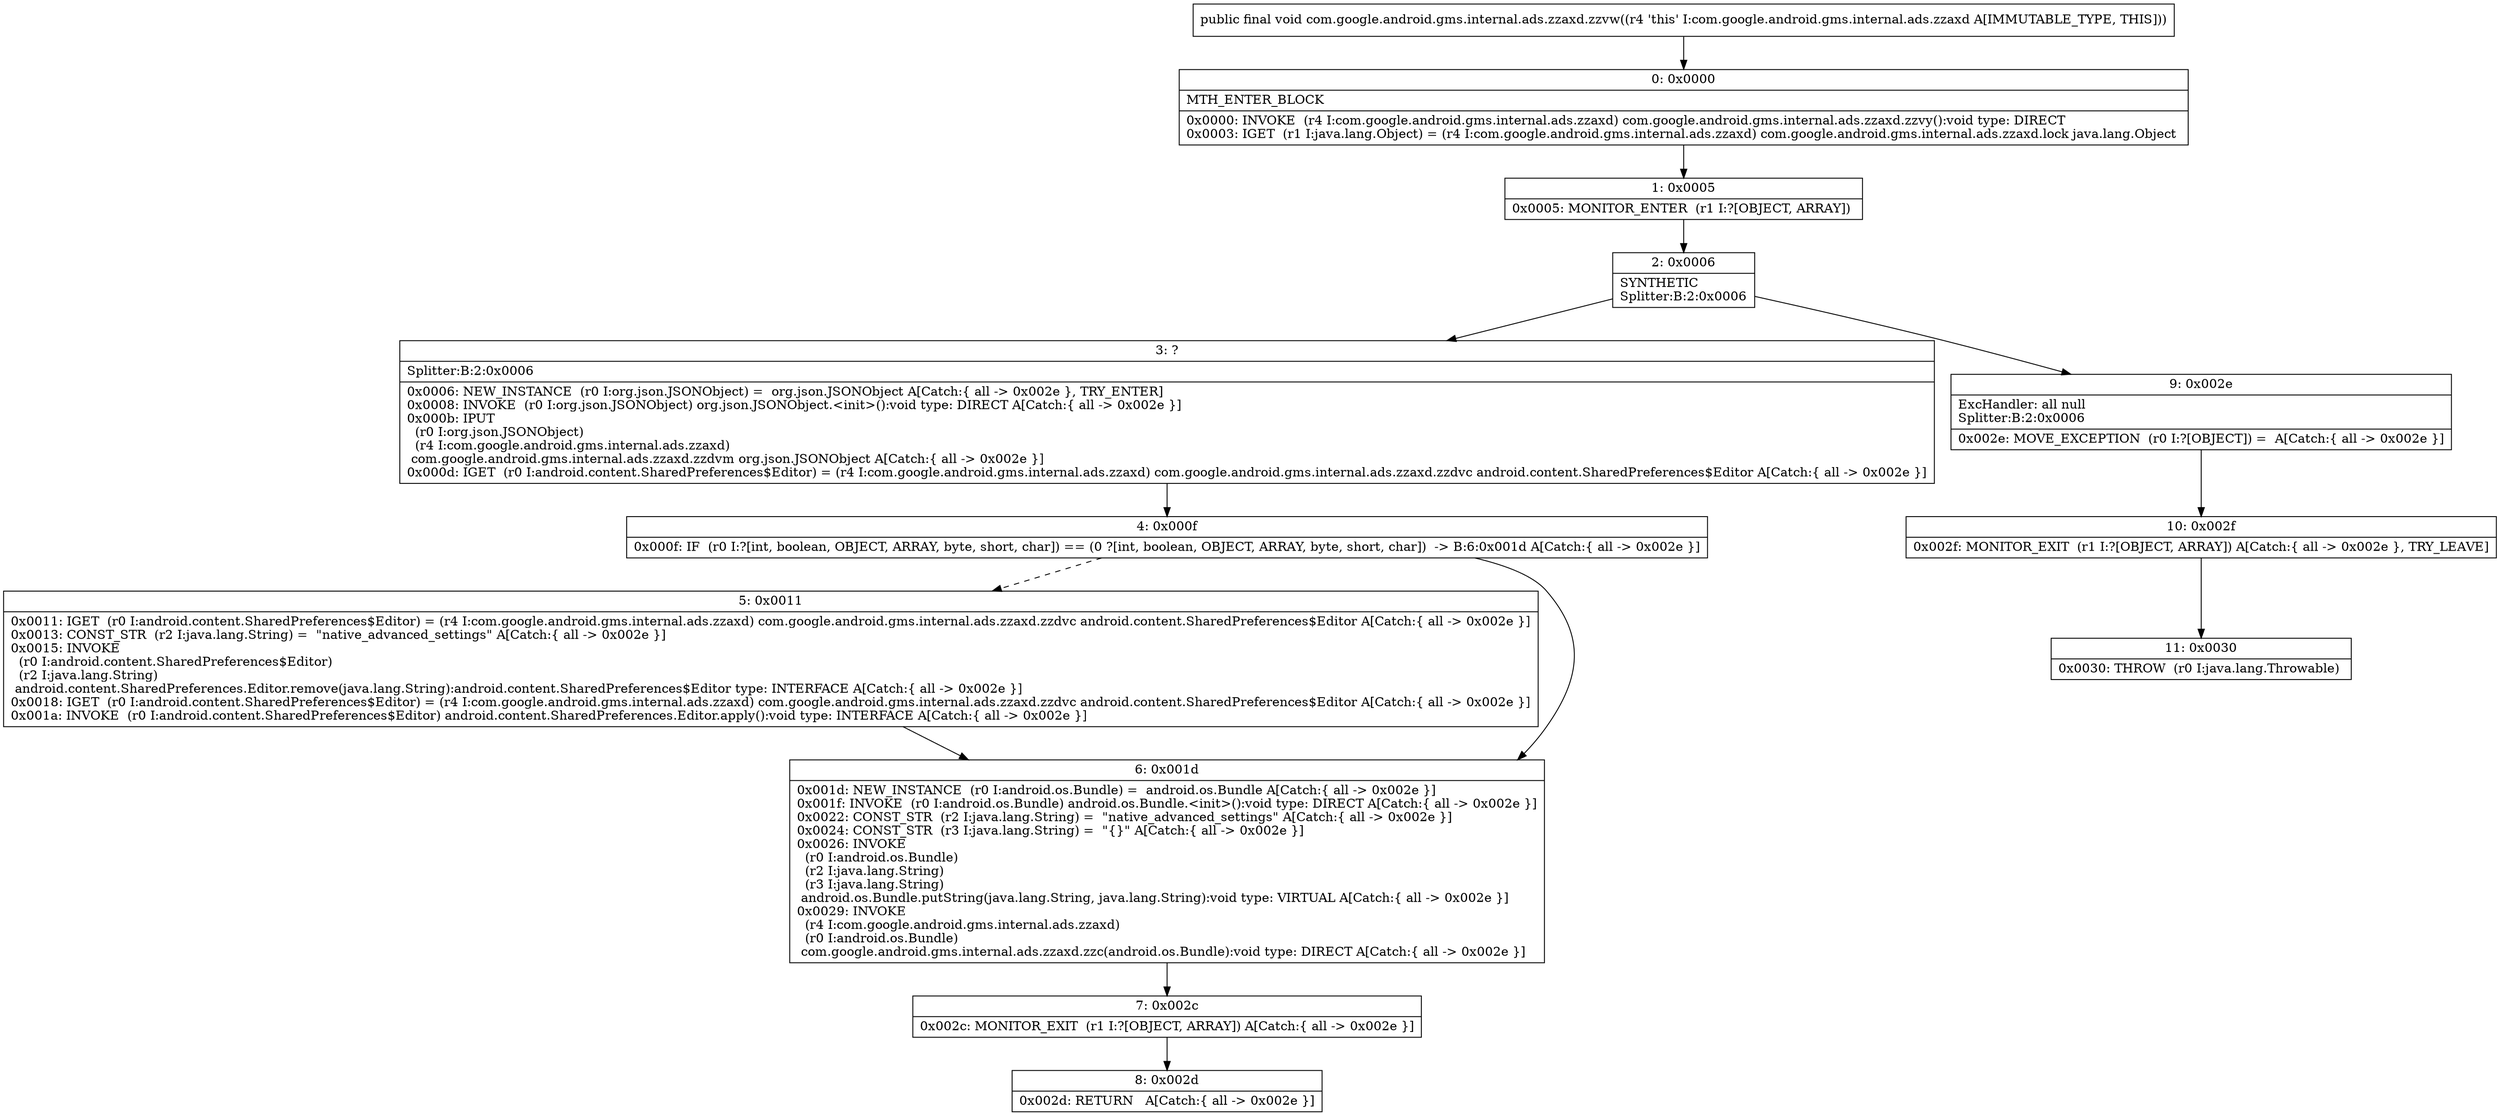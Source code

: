 digraph "CFG forcom.google.android.gms.internal.ads.zzaxd.zzvw()V" {
Node_0 [shape=record,label="{0\:\ 0x0000|MTH_ENTER_BLOCK\l|0x0000: INVOKE  (r4 I:com.google.android.gms.internal.ads.zzaxd) com.google.android.gms.internal.ads.zzaxd.zzvy():void type: DIRECT \l0x0003: IGET  (r1 I:java.lang.Object) = (r4 I:com.google.android.gms.internal.ads.zzaxd) com.google.android.gms.internal.ads.zzaxd.lock java.lang.Object \l}"];
Node_1 [shape=record,label="{1\:\ 0x0005|0x0005: MONITOR_ENTER  (r1 I:?[OBJECT, ARRAY]) \l}"];
Node_2 [shape=record,label="{2\:\ 0x0006|SYNTHETIC\lSplitter:B:2:0x0006\l}"];
Node_3 [shape=record,label="{3\:\ ?|Splitter:B:2:0x0006\l|0x0006: NEW_INSTANCE  (r0 I:org.json.JSONObject) =  org.json.JSONObject A[Catch:\{ all \-\> 0x002e \}, TRY_ENTER]\l0x0008: INVOKE  (r0 I:org.json.JSONObject) org.json.JSONObject.\<init\>():void type: DIRECT A[Catch:\{ all \-\> 0x002e \}]\l0x000b: IPUT  \l  (r0 I:org.json.JSONObject)\l  (r4 I:com.google.android.gms.internal.ads.zzaxd)\l com.google.android.gms.internal.ads.zzaxd.zzdvm org.json.JSONObject A[Catch:\{ all \-\> 0x002e \}]\l0x000d: IGET  (r0 I:android.content.SharedPreferences$Editor) = (r4 I:com.google.android.gms.internal.ads.zzaxd) com.google.android.gms.internal.ads.zzaxd.zzdvc android.content.SharedPreferences$Editor A[Catch:\{ all \-\> 0x002e \}]\l}"];
Node_4 [shape=record,label="{4\:\ 0x000f|0x000f: IF  (r0 I:?[int, boolean, OBJECT, ARRAY, byte, short, char]) == (0 ?[int, boolean, OBJECT, ARRAY, byte, short, char])  \-\> B:6:0x001d A[Catch:\{ all \-\> 0x002e \}]\l}"];
Node_5 [shape=record,label="{5\:\ 0x0011|0x0011: IGET  (r0 I:android.content.SharedPreferences$Editor) = (r4 I:com.google.android.gms.internal.ads.zzaxd) com.google.android.gms.internal.ads.zzaxd.zzdvc android.content.SharedPreferences$Editor A[Catch:\{ all \-\> 0x002e \}]\l0x0013: CONST_STR  (r2 I:java.lang.String) =  \"native_advanced_settings\" A[Catch:\{ all \-\> 0x002e \}]\l0x0015: INVOKE  \l  (r0 I:android.content.SharedPreferences$Editor)\l  (r2 I:java.lang.String)\l android.content.SharedPreferences.Editor.remove(java.lang.String):android.content.SharedPreferences$Editor type: INTERFACE A[Catch:\{ all \-\> 0x002e \}]\l0x0018: IGET  (r0 I:android.content.SharedPreferences$Editor) = (r4 I:com.google.android.gms.internal.ads.zzaxd) com.google.android.gms.internal.ads.zzaxd.zzdvc android.content.SharedPreferences$Editor A[Catch:\{ all \-\> 0x002e \}]\l0x001a: INVOKE  (r0 I:android.content.SharedPreferences$Editor) android.content.SharedPreferences.Editor.apply():void type: INTERFACE A[Catch:\{ all \-\> 0x002e \}]\l}"];
Node_6 [shape=record,label="{6\:\ 0x001d|0x001d: NEW_INSTANCE  (r0 I:android.os.Bundle) =  android.os.Bundle A[Catch:\{ all \-\> 0x002e \}]\l0x001f: INVOKE  (r0 I:android.os.Bundle) android.os.Bundle.\<init\>():void type: DIRECT A[Catch:\{ all \-\> 0x002e \}]\l0x0022: CONST_STR  (r2 I:java.lang.String) =  \"native_advanced_settings\" A[Catch:\{ all \-\> 0x002e \}]\l0x0024: CONST_STR  (r3 I:java.lang.String) =  \"\{\}\" A[Catch:\{ all \-\> 0x002e \}]\l0x0026: INVOKE  \l  (r0 I:android.os.Bundle)\l  (r2 I:java.lang.String)\l  (r3 I:java.lang.String)\l android.os.Bundle.putString(java.lang.String, java.lang.String):void type: VIRTUAL A[Catch:\{ all \-\> 0x002e \}]\l0x0029: INVOKE  \l  (r4 I:com.google.android.gms.internal.ads.zzaxd)\l  (r0 I:android.os.Bundle)\l com.google.android.gms.internal.ads.zzaxd.zzc(android.os.Bundle):void type: DIRECT A[Catch:\{ all \-\> 0x002e \}]\l}"];
Node_7 [shape=record,label="{7\:\ 0x002c|0x002c: MONITOR_EXIT  (r1 I:?[OBJECT, ARRAY]) A[Catch:\{ all \-\> 0x002e \}]\l}"];
Node_8 [shape=record,label="{8\:\ 0x002d|0x002d: RETURN   A[Catch:\{ all \-\> 0x002e \}]\l}"];
Node_9 [shape=record,label="{9\:\ 0x002e|ExcHandler: all null\lSplitter:B:2:0x0006\l|0x002e: MOVE_EXCEPTION  (r0 I:?[OBJECT]) =  A[Catch:\{ all \-\> 0x002e \}]\l}"];
Node_10 [shape=record,label="{10\:\ 0x002f|0x002f: MONITOR_EXIT  (r1 I:?[OBJECT, ARRAY]) A[Catch:\{ all \-\> 0x002e \}, TRY_LEAVE]\l}"];
Node_11 [shape=record,label="{11\:\ 0x0030|0x0030: THROW  (r0 I:java.lang.Throwable) \l}"];
MethodNode[shape=record,label="{public final void com.google.android.gms.internal.ads.zzaxd.zzvw((r4 'this' I:com.google.android.gms.internal.ads.zzaxd A[IMMUTABLE_TYPE, THIS])) }"];
MethodNode -> Node_0;
Node_0 -> Node_1;
Node_1 -> Node_2;
Node_2 -> Node_3;
Node_2 -> Node_9;
Node_3 -> Node_4;
Node_4 -> Node_5[style=dashed];
Node_4 -> Node_6;
Node_5 -> Node_6;
Node_6 -> Node_7;
Node_7 -> Node_8;
Node_9 -> Node_10;
Node_10 -> Node_11;
}

